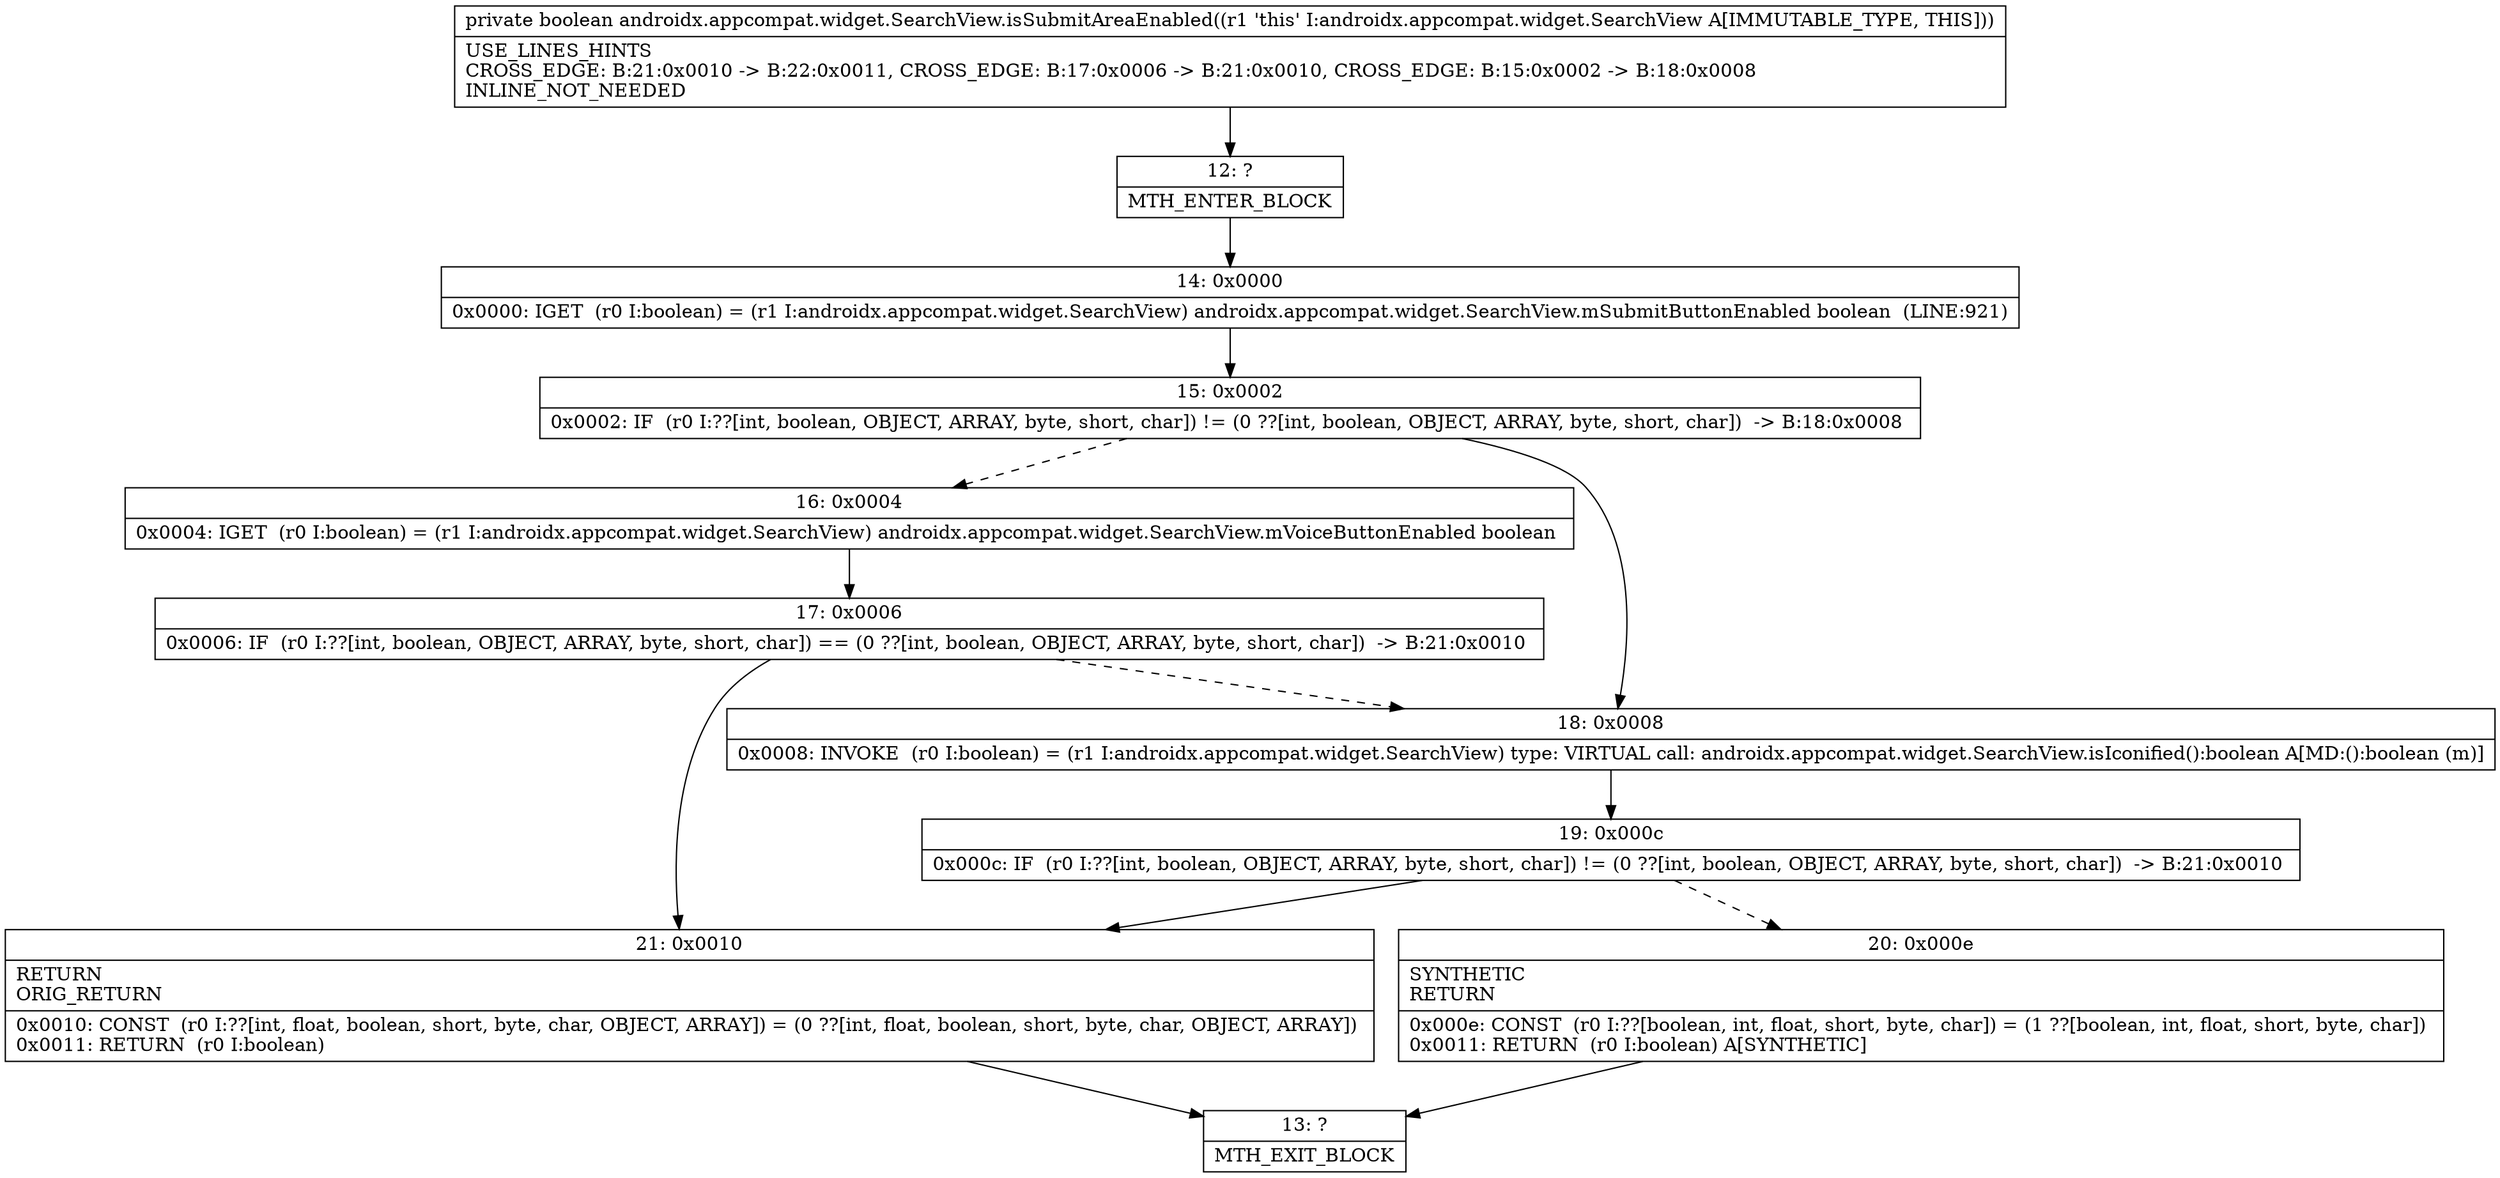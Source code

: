 digraph "CFG forandroidx.appcompat.widget.SearchView.isSubmitAreaEnabled()Z" {
Node_12 [shape=record,label="{12\:\ ?|MTH_ENTER_BLOCK\l}"];
Node_14 [shape=record,label="{14\:\ 0x0000|0x0000: IGET  (r0 I:boolean) = (r1 I:androidx.appcompat.widget.SearchView) androidx.appcompat.widget.SearchView.mSubmitButtonEnabled boolean  (LINE:921)\l}"];
Node_15 [shape=record,label="{15\:\ 0x0002|0x0002: IF  (r0 I:??[int, boolean, OBJECT, ARRAY, byte, short, char]) != (0 ??[int, boolean, OBJECT, ARRAY, byte, short, char])  \-\> B:18:0x0008 \l}"];
Node_16 [shape=record,label="{16\:\ 0x0004|0x0004: IGET  (r0 I:boolean) = (r1 I:androidx.appcompat.widget.SearchView) androidx.appcompat.widget.SearchView.mVoiceButtonEnabled boolean \l}"];
Node_17 [shape=record,label="{17\:\ 0x0006|0x0006: IF  (r0 I:??[int, boolean, OBJECT, ARRAY, byte, short, char]) == (0 ??[int, boolean, OBJECT, ARRAY, byte, short, char])  \-\> B:21:0x0010 \l}"];
Node_21 [shape=record,label="{21\:\ 0x0010|RETURN\lORIG_RETURN\l|0x0010: CONST  (r0 I:??[int, float, boolean, short, byte, char, OBJECT, ARRAY]) = (0 ??[int, float, boolean, short, byte, char, OBJECT, ARRAY]) \l0x0011: RETURN  (r0 I:boolean) \l}"];
Node_13 [shape=record,label="{13\:\ ?|MTH_EXIT_BLOCK\l}"];
Node_18 [shape=record,label="{18\:\ 0x0008|0x0008: INVOKE  (r0 I:boolean) = (r1 I:androidx.appcompat.widget.SearchView) type: VIRTUAL call: androidx.appcompat.widget.SearchView.isIconified():boolean A[MD:():boolean (m)]\l}"];
Node_19 [shape=record,label="{19\:\ 0x000c|0x000c: IF  (r0 I:??[int, boolean, OBJECT, ARRAY, byte, short, char]) != (0 ??[int, boolean, OBJECT, ARRAY, byte, short, char])  \-\> B:21:0x0010 \l}"];
Node_20 [shape=record,label="{20\:\ 0x000e|SYNTHETIC\lRETURN\l|0x000e: CONST  (r0 I:??[boolean, int, float, short, byte, char]) = (1 ??[boolean, int, float, short, byte, char]) \l0x0011: RETURN  (r0 I:boolean) A[SYNTHETIC]\l}"];
MethodNode[shape=record,label="{private boolean androidx.appcompat.widget.SearchView.isSubmitAreaEnabled((r1 'this' I:androidx.appcompat.widget.SearchView A[IMMUTABLE_TYPE, THIS]))  | USE_LINES_HINTS\lCROSS_EDGE: B:21:0x0010 \-\> B:22:0x0011, CROSS_EDGE: B:17:0x0006 \-\> B:21:0x0010, CROSS_EDGE: B:15:0x0002 \-\> B:18:0x0008\lINLINE_NOT_NEEDED\l}"];
MethodNode -> Node_12;Node_12 -> Node_14;
Node_14 -> Node_15;
Node_15 -> Node_16[style=dashed];
Node_15 -> Node_18;
Node_16 -> Node_17;
Node_17 -> Node_18[style=dashed];
Node_17 -> Node_21;
Node_21 -> Node_13;
Node_18 -> Node_19;
Node_19 -> Node_20[style=dashed];
Node_19 -> Node_21;
Node_20 -> Node_13;
}


